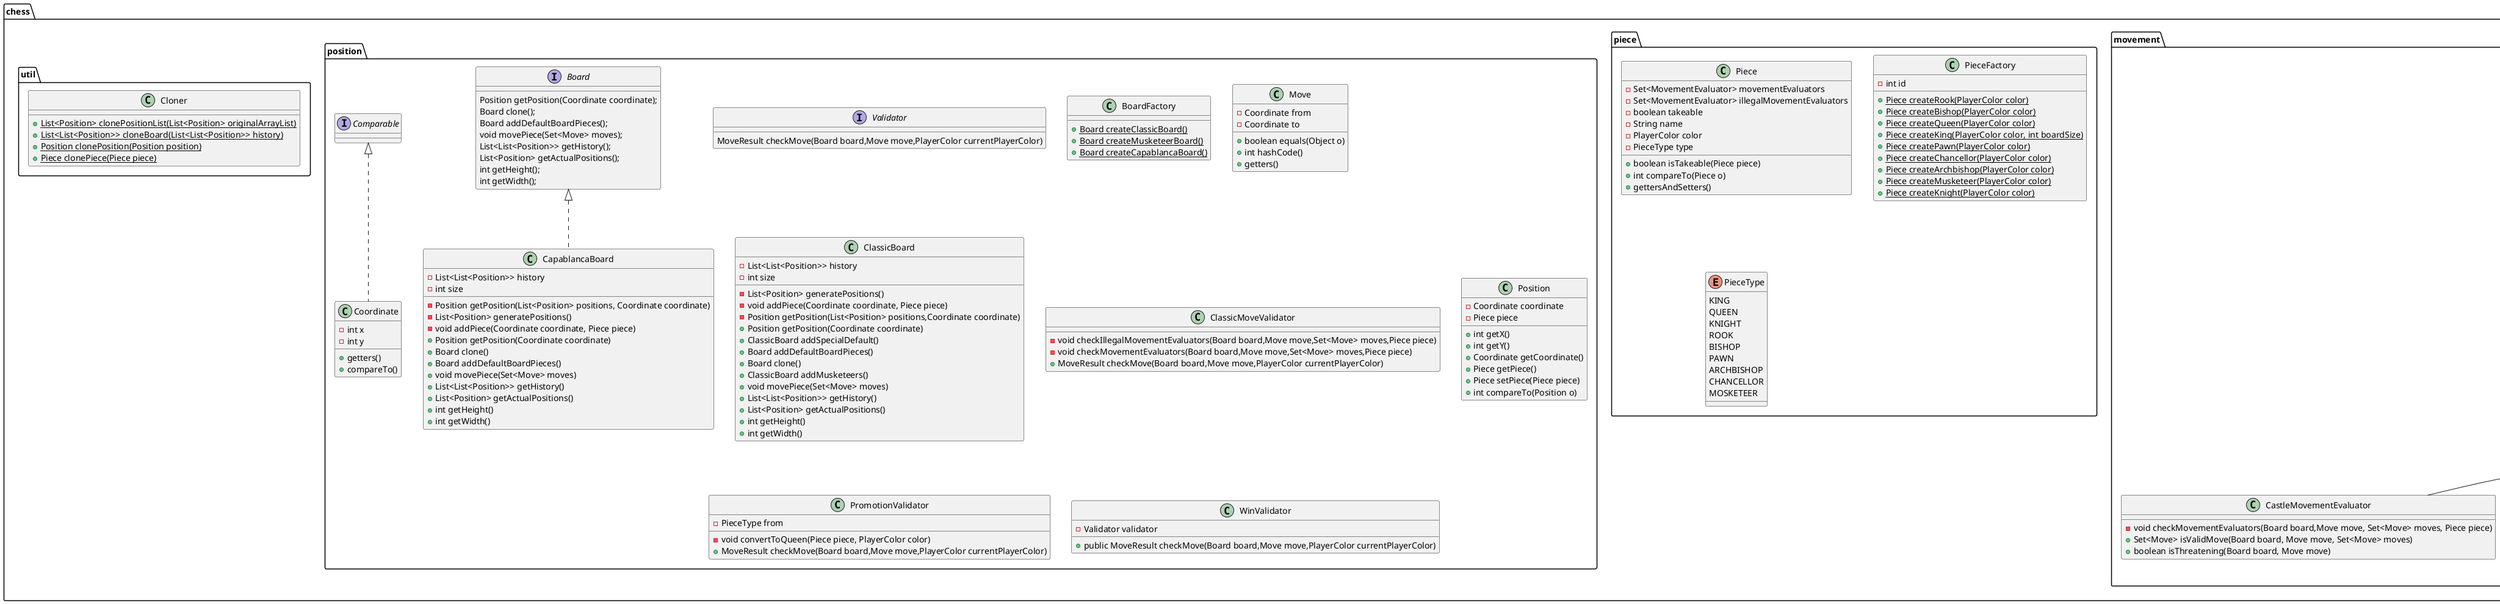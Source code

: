 @startuml

package adapter{

    class Adapter{
        + {static} getChessPieceList(List<Position> actualState)
        + {static} chess.position.Move castGUIMoveToMove(Move move)
    }

}
package chess{

    package game{

        class RegularEngine implements GameEngine{
            - PlayerColor currentPlayerColor
            - Board board
            - List<Validator> validators
            - Board chooseGameMode()
            + InitialState init()
            + MoveResult applyMove(Move move)
        }

    }

    package movement{

        interface MovementEvaluator{
            Set<Move> isValidMove(Board board, Move move, Set<Move> moves)
            boolean isThreatening(Board board, Move move)
            MovementEvaluator addMovementEvaluator(MovementEvaluator movementEvaluator)
        }

        class AbstractEvaluator implements MovementEvaluator{
            - Set<MovementEvaluator> movementEvaluators
            + {abstract} Set<Move> reachedPosition(Board board, Move move, Set<Move> moves)
            + {abstract} Set<Move> checkValidMoveWithEvaluators(Board board, Move move, Set<Move> moves)
            + {abstract} boolean checkTargetMoveWithEvaluators(Board board, Move move)
            + {abstract} MovementEvaluator addMovementEvaluator(MovementEvaluator movementEvaluator)
        }

        class MovementEvaluatorSetFactory{
            + {static} Set<MovementEvaluator> createGeneralIllegalMovementEvaluators()
            + {static} Set<MovementEvaluator> createBishopMovementEvaluators()
            + {static} Set<MovementEvaluator> createMusketeerMovementEvaluator()
            + {static} Set<MovementEvaluator> createQueenMovementEvaluators()
            + {static} Set<MovementEvaluator> createRookMovementEvaluators()
            + {static} Set<MovementEvaluator> createKingMovementEvaluators(PlayerColor color, int boardSize)
            + {static} Set<MovementEvaluator> createKnightMovementEvaluators()
            + {static} Set<MovementEvaluator> createPawnMovementEvaluators(PlayerColor color)
            + {static} Set<MovementEvaluator> createArchbishopMovementEvaluators()
            + {static} Set<MovementEvaluator> createChancellorMovementEvaluators()
        }

        class CastleMovementEvaluator {
            - void checkMovementEvaluators(Board board,Move move, Set<Move> moves, Piece piece)
            + Set<Move> isValidMove(Board board, Move move, Set<Move> moves)
            + boolean isThreatening(Board board, Move move)
        }

        class LimitMovementEvaluator{
            - int limit
            + Set<Move> isValidMove(Board board, Move move, Set<Move> moves)
            + boolean isThreatening(Board board, Move move)
        }

        class GotCheckedMovementEvaluator{
            + Set<Move> isValidMove(Board board, Move move, Set<Move> moves)
            + boolean isThreatening(Board board, Move move)
        }

        class MoveQuantityMovementEvaluator{
            - int maxMove
            - int countMovements(Board board, Coordinate coordinate, Piece piece)
            + Set<Move> isValidMove(Board board, Move move, Set<Move> moves)
            + boolean isThreatening(Board board, Move move)
        }

        class RangeMovementEvaluator{
            - int shots
            - int range
            - Set<PieceType> targets
            + Set<Move> isValidMove(Board board, Move move, Set<Move> moves)
            + boolean isThreatening(Board board, Move move)
        }

        class TakeMovementEvaluator{
            - boolean canTake
            + Set<Move> isValidMove(Board board, Move move, Set<Move> moves)
            + boolean isThreatening(Board board, Move move)
        }

        class UnidirectionalMovementEvaluator{
            - int vectorX
            - int vectorY
            - Position logicSetup(Board board, Move move)
            - boolean pathLogic(Position positionToEvaluate, Move move, Board board)
            + Set<Move> isValidMove(Board board, Move move, Set<Move> moves)
            + boolean isThreatening(Board board, Move move)
        }

        class VariableJumpingMovementEvaluator{
            - int x
            - int y
            - boolean VariableJumpingLogic(Board board, Move move)
            + Set<Move> isValidMove(Board board, Move move, Set<Move> moves)
            + boolean isThreatening(Board board, Move move)
        }

    }

    package piece{

        class Piece{
            - Set<MovementEvaluator> movementEvaluators
            - Set<MovementEvaluator> illegalMovementEvaluators
            - boolean takeable
            - String name
            - PlayerColor color
            - PieceType type
            + boolean isTakeable(Piece piece)
            + int compareTo(Piece o)
            + gettersAndSetters()
        }

        class PieceFactory{
            - int id
            + {static} Piece createRook(PlayerColor color)
            + {static} Piece createBishop(PlayerColor color)
            + {static} Piece createQueen(PlayerColor color)
            + {static} Piece createKing(PlayerColor color, int boardSize)
            + {static} Piece createPawn(PlayerColor color)
            + {static} Piece createChancellor(PlayerColor color)
            + {static} Piece createArchbishop(PlayerColor color)
            + {static} Piece createMusketeer(PlayerColor color)
            + {static} Piece createKnight(PlayerColor color)
        }

        enum PieceType{
            KING
            QUEEN
            KNIGHT
            ROOK
            BISHOP
            PAWN
            ARCHBISHOP
            CHANCELLOR
            MOSKETEER
        }

    }

    package position{

        interface Board{
            Position getPosition(Coordinate coordinate);
            Board clone();
            Board addDefaultBoardPieces();
            void movePiece(Set<Move> moves);
            List<List<Position>> getHistory();
            List<Position> getActualPositions();
            int getHeight();
            int getWidth();
        }

        interface Validator{
            MoveResult checkMove(Board board,Move move,PlayerColor currentPlayerColor)
        }

        class BoardFactory{
        + {static} Board createClassicBoard()
        + {static} Board createMusketeerBoard()
        + {static} Board createCapablancaBoard()
        }

        class Coordinate implements Comparable{
            - int x
            - int y
            + getters()
            + compareTo()
        }

        class Move{
            - Coordinate from
            - Coordinate to
            + boolean equals(Object o)
            + int hashCode()
            + getters()
        }

        class CapablancaBoard implements Board{
            - List<List<Position>> history
            - int size
            - Position getPosition(List<Position> positions, Coordinate coordinate)
            - List<Position> generatePositions()
            - void addPiece(Coordinate coordinate, Piece piece)
            + Position getPosition(Coordinate coordinate)
            + Board clone()
            + Board addDefaultBoardPieces()
            + void movePiece(Set<Move> moves)
            + List<List<Position>> getHistory()
            + List<Position> getActualPositions()
            + int getHeight()
            + int getWidth()
        }

        class ClassicBoard{
            - List<List<Position>> history
            - int size
            - List<Position> generatePositions()
            - void addPiece(Coordinate coordinate, Piece piece)
            - Position getPosition(List<Position> positions,Coordinate coordinate)
            + Position getPosition(Coordinate coordinate)
            + ClassicBoard addSpecialDefault()
            + Board addDefaultBoardPieces()
            + Board clone()
            + ClassicBoard addMusketeers()
            + void movePiece(Set<Move> moves)
            + List<List<Position>> getHistory()
            + List<Position> getActualPositions()
            + int getHeight()
            + int getWidth()
        }

        class ClassicMoveValidator {
            - void checkIllegalMovementEvaluators(Board board,Move move,Set<Move> moves,Piece piece)
            - void checkMovementEvaluators(Board board,Move move,Set<Move> moves,Piece piece)
            + MoveResult checkMove(Board board,Move move,PlayerColor currentPlayerColor)
        }

        class Position{
            - Coordinate coordinate
            - Piece piece
            + int getX()
            + int getY()
            + Coordinate getCoordinate()
            + Piece getPiece()
            + Piece setPiece(Piece piece)
            + int compareTo(Position o)
        }

        class PromotionValidator{
            - PieceType from
            - void convertToQueen(Piece piece, PlayerColor color)
            + MoveResult checkMove(Board board,Move move,PlayerColor currentPlayerColor)
        }

        class WinValidator{
        - Validator validator
        + public MoveResult checkMove(Board board,Move move,PlayerColor currentPlayerColor)
        }
    }

    package util{

        class Cloner{
            + {static} List<Position> clonePositionList(List<Position> originalArrayList)
            + {static} List<List<Position>> cloneBoard(List<List<Position>> history)
            + {static} Position clonePosition(Position position)
            + {static} Piece clonePiece(Piece piece)
        }
    }
}

AbstractEvaluator <|-- CastleMovementEvaluator
AbstractEvaluator <|-- MoveQuantityMovementEvaluator
AbstractEvaluator <|-- RangeMovementEvaluator
AbstractEvaluator <|-- TakeMovementEvaluator
AbstractEvaluator <|-- UnidirectionalMovementEvaluator
AbstractEvaluator <|-- GotCheckedMovementEvaluator
AbstractEvaluator <|-- LimitMovementEvaluator
AbstractEvaluator <|-- VariableJumpingMovementEvaluator



@enduml